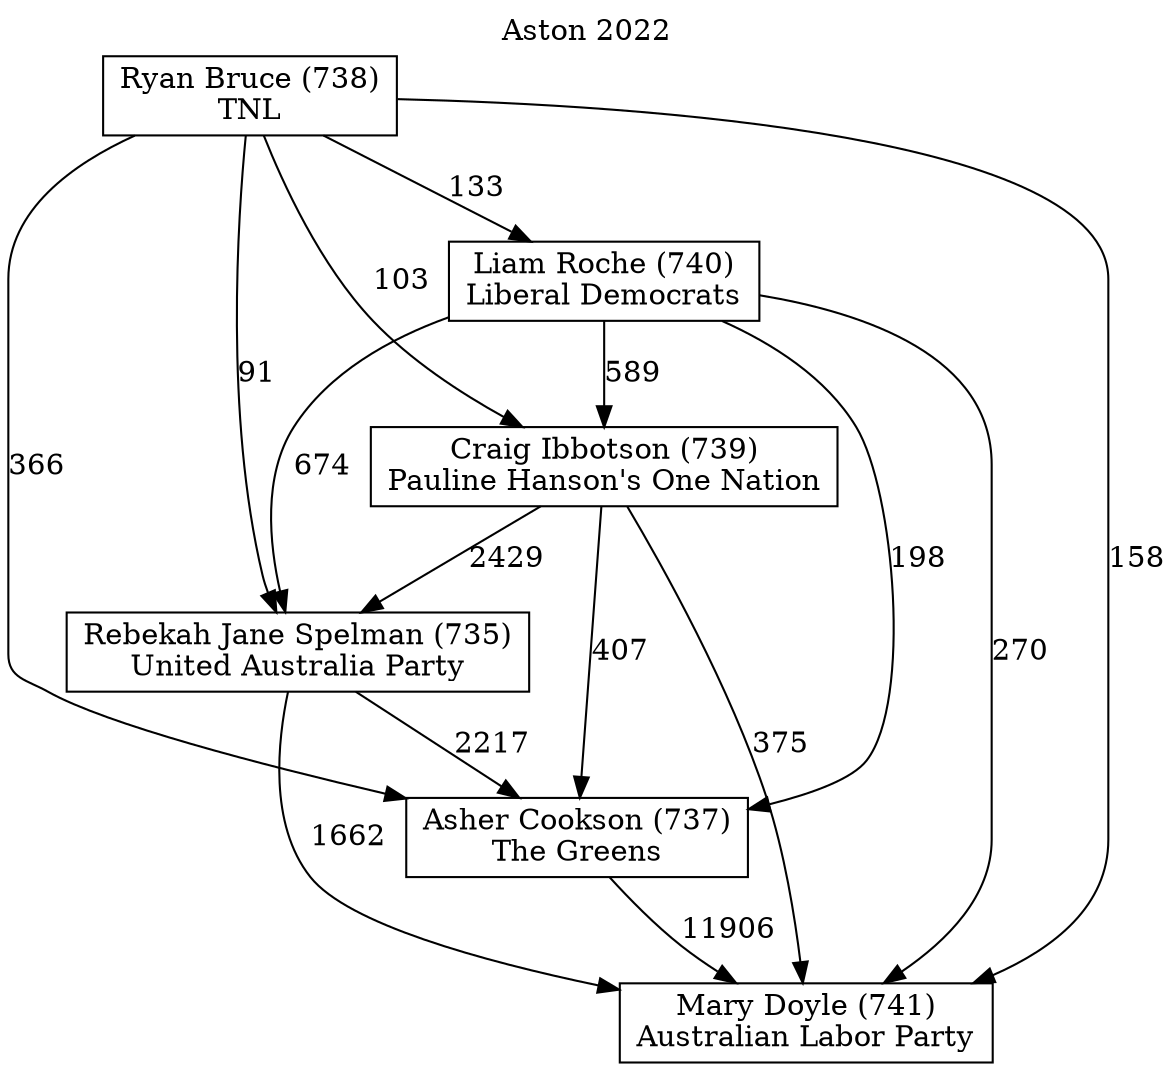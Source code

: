 // House preference flow
digraph "Mary Doyle (741)_Aston_2022" {
	graph [label="Aston 2022" labelloc=t mclimit=10]
	node [shape=box]
	"Liam Roche (740)" [label="Liam Roche (740)
Liberal Democrats"]
	"Craig Ibbotson (739)" [label="Craig Ibbotson (739)
Pauline Hanson's One Nation"]
	"Rebekah Jane Spelman (735)" [label="Rebekah Jane Spelman (735)
United Australia Party"]
	"Asher Cookson (737)" [label="Asher Cookson (737)
The Greens"]
	"Ryan Bruce (738)" [label="Ryan Bruce (738)
TNL"]
	"Mary Doyle (741)" [label="Mary Doyle (741)
Australian Labor Party"]
	"Craig Ibbotson (739)" -> "Rebekah Jane Spelman (735)" [label=2429]
	"Ryan Bruce (738)" -> "Liam Roche (740)" [label=133]
	"Craig Ibbotson (739)" -> "Mary Doyle (741)" [label=375]
	"Liam Roche (740)" -> "Craig Ibbotson (739)" [label=589]
	"Craig Ibbotson (739)" -> "Asher Cookson (737)" [label=407]
	"Asher Cookson (737)" -> "Mary Doyle (741)" [label=11906]
	"Ryan Bruce (738)" -> "Asher Cookson (737)" [label=366]
	"Liam Roche (740)" -> "Asher Cookson (737)" [label=198]
	"Liam Roche (740)" -> "Mary Doyle (741)" [label=270]
	"Ryan Bruce (738)" -> "Craig Ibbotson (739)" [label=103]
	"Ryan Bruce (738)" -> "Rebekah Jane Spelman (735)" [label=91]
	"Ryan Bruce (738)" -> "Mary Doyle (741)" [label=158]
	"Liam Roche (740)" -> "Rebekah Jane Spelman (735)" [label=674]
	"Rebekah Jane Spelman (735)" -> "Mary Doyle (741)" [label=1662]
	"Rebekah Jane Spelman (735)" -> "Asher Cookson (737)" [label=2217]
}
